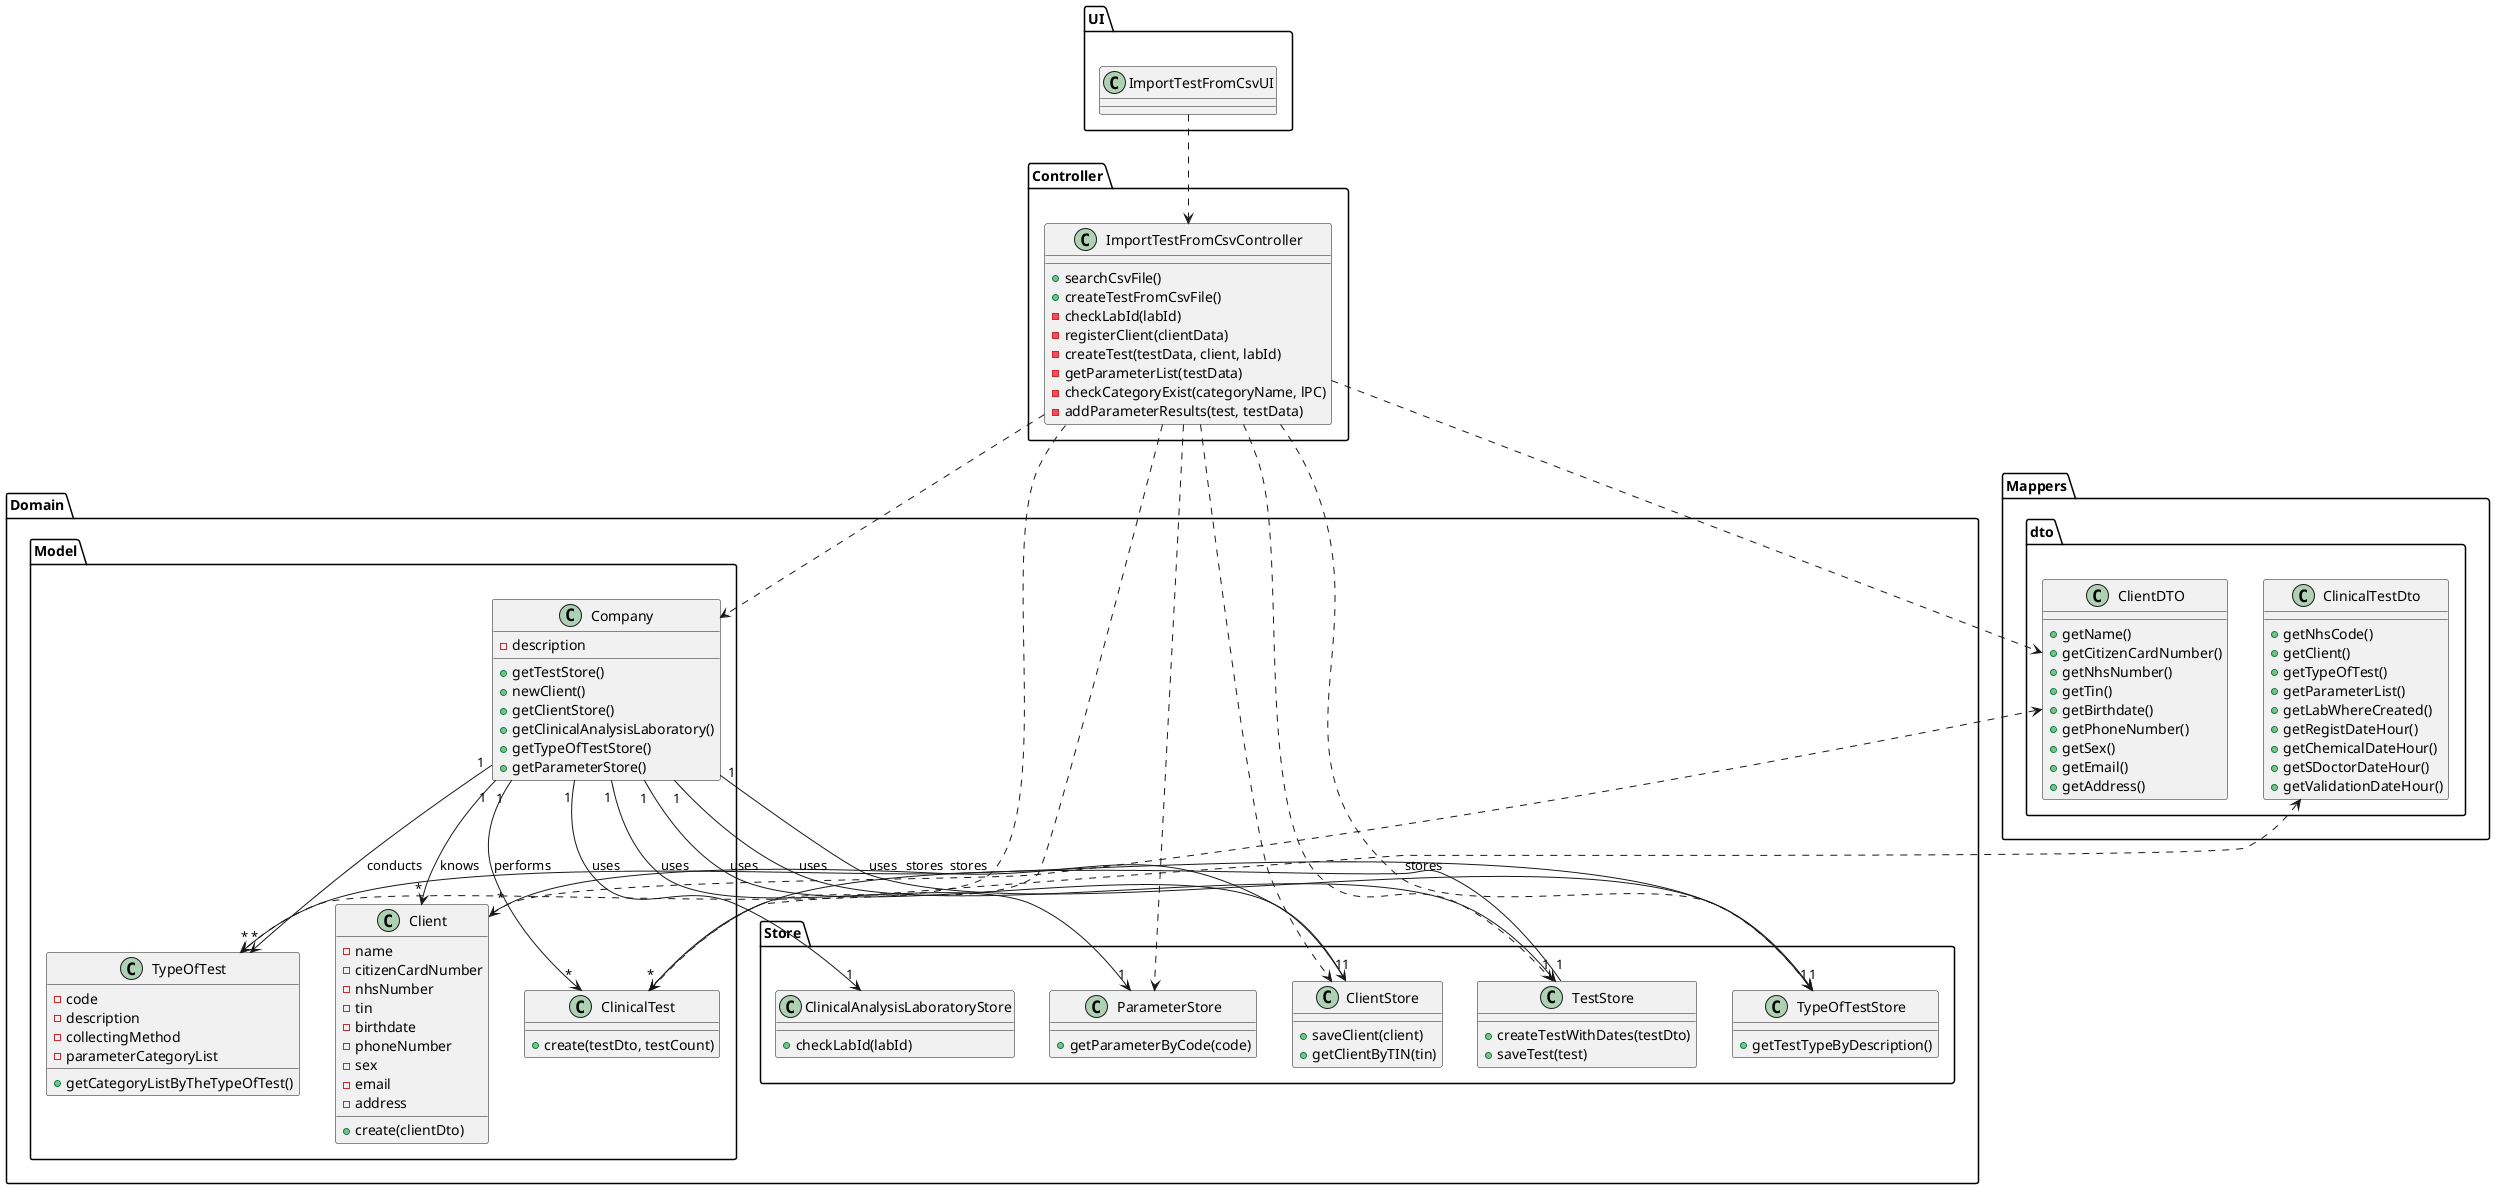 @startuml

package UI {
class ImportTestFromCsvUI {

}
}

package Controller {
class ImportTestFromCsvController {
    +searchCsvFile()
    +createTestFromCsvFile()
    -checkLabId(labId)
    -registerClient(clientData)
    -createTest(testData, client, labId)
    -getParameterList(testData)
    -checkCategoryExist(categoryName, lPC)
    -addParameterResults(test, testData)
}
}

package Domain {
package Model {

class Company {
    -description
    +getTestStore()
    +newClient()
    +getClientStore()
    +getClinicalAnalysisLaboratory()
    +getTypeOfTestStore()
    +getParameterStore()
}
class ClinicalTest {
    +create(testDto, testCount)
}
class Client {
    -name
    -citizenCardNumber
    -nhsNumber
    -tin
    -birthdate
    -phoneNumber
    -sex
    -email
    -address
    +create(clientDto)
}
class TypeOfTest {
    -code
    -description
    -collectingMethod
    -parameterCategoryList
    +getCategoryListByTheTypeOfTest()
}
}
package Store {
class TestStore {
    +createTestWithDates(testDto)
    +saveTest(test)
}
class ParameterStore {
    +getParameterByCode(code)
}
class ClientStore {
    +saveClient(client)
    +getClientByTIN(tin)
}
class TypeOfTestStore {
    +getTestTypeByDescription()
}
class ClinicalAnalysisLaboratoryStore {
    +checkLabId(labId)
}
}
}


package Mappers {
package dto {
class ClientDTO {
    +getName()
    +getCitizenCardNumber()
    +getNhsNumber()
    +getTin()
    +getBirthdate()
    +getPhoneNumber()
    +getSex()
    +getEmail()
    +getAddress()
}
class ClinicalTestDto {
    +getNhsCode()
    +getClient()
    +getTypeOfTest()
    +getParameterList()
    +getLabWhereCreated()
    +getRegistDateHour()
    +getChemicalDateHour()
    +getSDoctorDateHour()
    +getValidationDateHour()
}
}
}

ImportTestFromCsvUI ..> ImportTestFromCsvController
ImportTestFromCsvController ..> Company
ImportTestFromCsvController ..> ClientDTO
ImportTestFromCsvController ..> ClientStore
ImportTestFromCsvController ..> TypeOfTestStore
ImportTestFromCsvController ..> TypeOfTest
ImportTestFromCsvController ..> ParameterStore
ImportTestFromCsvController ..> TestStore
ImportTestFromCsvController ..> ClinicalTest
ClientStore"1" --> "*"Client : stores
TestStore"1" --> "*"ClinicalTest : stores
TypeOfTestStore"1" --> "*"TypeOfTest : stores

Company"1" --> "1"TestStore : uses
Company"1" --> "1"ParameterStore : uses
Company"1" --> "1"TypeOfTestStore : uses
Company"1" --> "1"ClientStore: uses
Company"1" --> "1"ClinicalAnalysisLaboratoryStore: uses
Company"1" --> "*"Client : knows
Company"1" --> "*"ClinicalTest : performs
Company"1" --> "*"TypeOfTest : conducts
Client .up.> ClientDTO
ClinicalTest .up.> ClinicalTestDto

@enduml